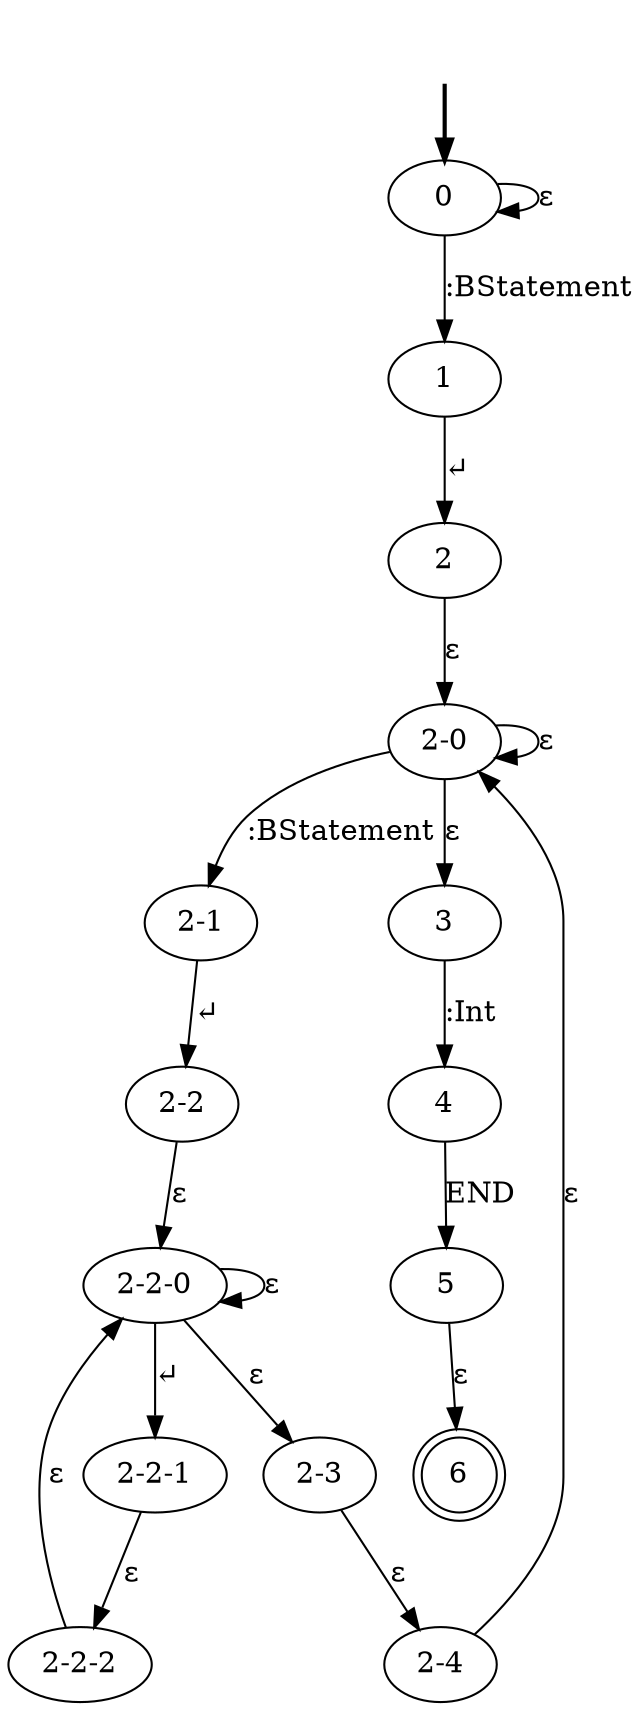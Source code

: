 digraph {
	fake0 [style=invisible]
	"2-2-0"
	"2-0"
	"2-2-1"
	"2-1"
	3
	"2-2-2"
	"2-4"
	2
	5
	1
	"2-2"
	4
	0 [root=true]
	6 [shape=doublecircle]
	"2-3"
	fake0 -> 0 [style=bold]
	0 -> 1 [label=":BStatement"]
	0 -> 0 [label="ε"]
	1 -> 2 [label="↵"]
	2 -> "2-0" [label="ε"]
	"2-0" -> "2-0" [label="ε"]
	"2-0" -> 3 [label="ε"]
	"2-0" -> "2-1" [label=":BStatement"]
	"2-1" -> "2-2" [label="↵"]
	"2-2" -> "2-2-0" [label="ε"]
	"2-2-0" -> "2-2-0" [label="ε"]
	"2-2-0" -> "2-3" [label="ε"]
	"2-2-0" -> "2-2-1" [label="↵"]
	"2-2-1" -> "2-2-2" [label="ε"]
	"2-2-2" -> "2-2-0" [label="ε"]
	"2-3" -> "2-4" [label="ε"]
	"2-4" -> "2-0" [label="ε"]
	3 -> 4 [label=":Int"]
	4 -> 5 [label=END]
	5 -> 6 [label="ε"]
}
